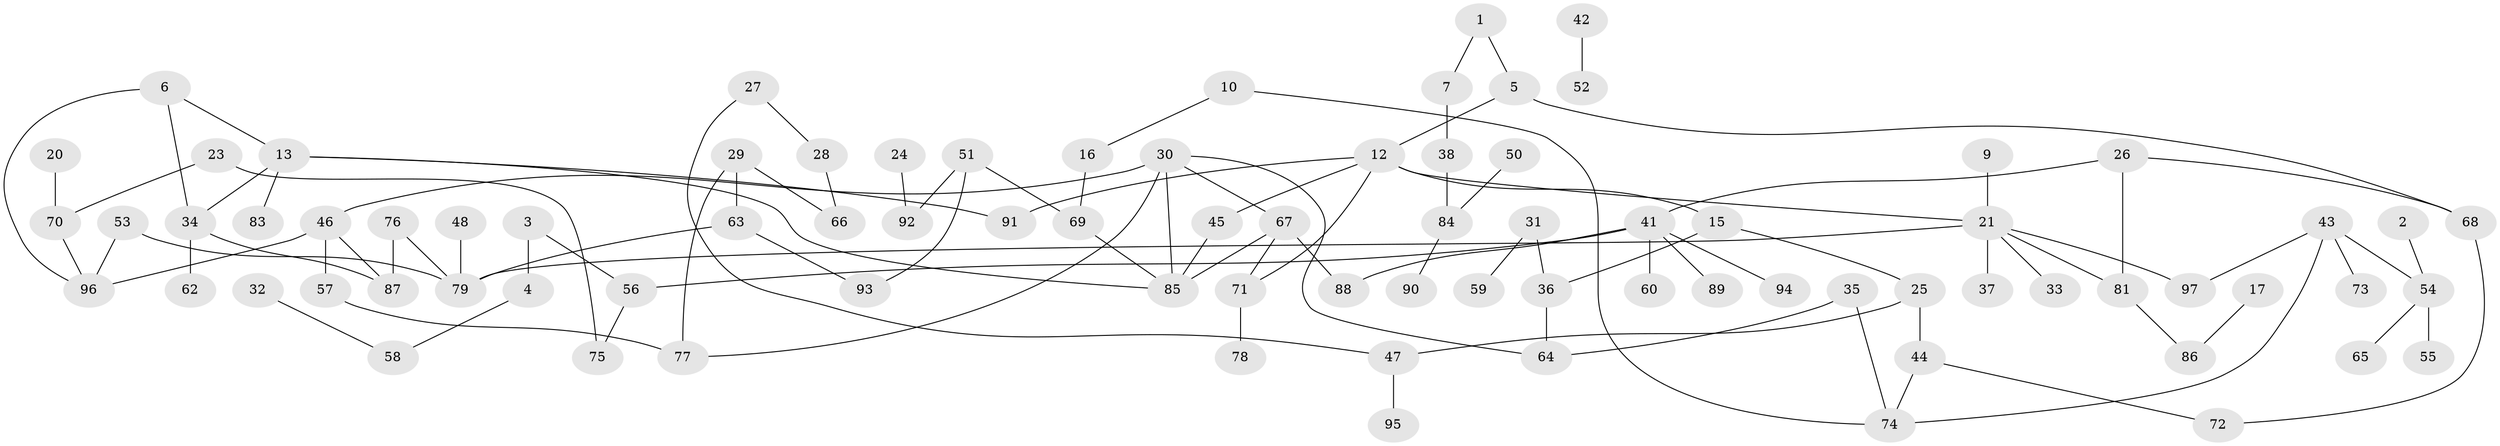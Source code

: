 // original degree distribution, {1: 0.3014705882352941, 2: 0.2867647058823529, 3: 0.22058823529411764, 0: 0.0661764705882353, 4: 0.08088235294117647, 6: 0.022058823529411766, 5: 0.022058823529411766}
// Generated by graph-tools (version 1.1) at 2025/48/03/04/25 22:48:29]
// undirected, 85 vertices, 103 edges
graph export_dot {
  node [color=gray90,style=filled];
  1;
  2;
  3;
  4;
  5;
  6;
  7;
  9;
  10;
  12;
  13;
  15;
  16;
  17;
  20;
  21;
  23;
  24;
  25;
  26;
  27;
  28;
  29;
  30;
  31;
  32;
  33;
  34;
  35;
  36;
  37;
  38;
  41;
  42;
  43;
  44;
  45;
  46;
  47;
  48;
  50;
  51;
  52;
  53;
  54;
  55;
  56;
  57;
  58;
  59;
  60;
  62;
  63;
  64;
  65;
  66;
  67;
  68;
  69;
  70;
  71;
  72;
  73;
  74;
  75;
  76;
  77;
  78;
  79;
  81;
  83;
  84;
  85;
  86;
  87;
  88;
  89;
  90;
  91;
  92;
  93;
  94;
  95;
  96;
  97;
  1 -- 5 [weight=1.0];
  1 -- 7 [weight=1.0];
  2 -- 54 [weight=1.0];
  3 -- 4 [weight=1.0];
  3 -- 56 [weight=1.0];
  4 -- 58 [weight=1.0];
  5 -- 12 [weight=1.0];
  5 -- 68 [weight=1.0];
  6 -- 13 [weight=1.0];
  6 -- 34 [weight=1.0];
  6 -- 96 [weight=1.0];
  7 -- 38 [weight=1.0];
  9 -- 21 [weight=1.0];
  10 -- 16 [weight=1.0];
  10 -- 74 [weight=1.0];
  12 -- 15 [weight=1.0];
  12 -- 21 [weight=2.0];
  12 -- 45 [weight=1.0];
  12 -- 71 [weight=1.0];
  12 -- 91 [weight=1.0];
  13 -- 34 [weight=1.0];
  13 -- 83 [weight=1.0];
  13 -- 85 [weight=1.0];
  13 -- 91 [weight=1.0];
  15 -- 25 [weight=1.0];
  15 -- 36 [weight=1.0];
  16 -- 69 [weight=1.0];
  17 -- 86 [weight=1.0];
  20 -- 70 [weight=1.0];
  21 -- 33 [weight=1.0];
  21 -- 37 [weight=1.0];
  21 -- 79 [weight=1.0];
  21 -- 81 [weight=1.0];
  21 -- 97 [weight=1.0];
  23 -- 70 [weight=1.0];
  23 -- 75 [weight=1.0];
  24 -- 92 [weight=1.0];
  25 -- 44 [weight=1.0];
  25 -- 47 [weight=1.0];
  26 -- 41 [weight=1.0];
  26 -- 68 [weight=1.0];
  26 -- 81 [weight=1.0];
  27 -- 28 [weight=1.0];
  27 -- 47 [weight=1.0];
  28 -- 66 [weight=1.0];
  29 -- 63 [weight=1.0];
  29 -- 66 [weight=1.0];
  29 -- 77 [weight=1.0];
  30 -- 46 [weight=1.0];
  30 -- 64 [weight=1.0];
  30 -- 67 [weight=1.0];
  30 -- 77 [weight=1.0];
  30 -- 85 [weight=1.0];
  31 -- 36 [weight=1.0];
  31 -- 59 [weight=1.0];
  32 -- 58 [weight=1.0];
  34 -- 62 [weight=1.0];
  34 -- 87 [weight=1.0];
  35 -- 64 [weight=1.0];
  35 -- 74 [weight=1.0];
  36 -- 64 [weight=1.0];
  38 -- 84 [weight=1.0];
  41 -- 56 [weight=1.0];
  41 -- 60 [weight=1.0];
  41 -- 88 [weight=1.0];
  41 -- 89 [weight=1.0];
  41 -- 94 [weight=1.0];
  42 -- 52 [weight=1.0];
  43 -- 54 [weight=1.0];
  43 -- 73 [weight=1.0];
  43 -- 74 [weight=1.0];
  43 -- 97 [weight=1.0];
  44 -- 72 [weight=1.0];
  44 -- 74 [weight=1.0];
  45 -- 85 [weight=1.0];
  46 -- 57 [weight=1.0];
  46 -- 87 [weight=1.0];
  46 -- 96 [weight=1.0];
  47 -- 95 [weight=1.0];
  48 -- 79 [weight=1.0];
  50 -- 84 [weight=1.0];
  51 -- 69 [weight=1.0];
  51 -- 92 [weight=1.0];
  51 -- 93 [weight=1.0];
  53 -- 79 [weight=1.0];
  53 -- 96 [weight=1.0];
  54 -- 55 [weight=1.0];
  54 -- 65 [weight=1.0];
  56 -- 75 [weight=1.0];
  57 -- 77 [weight=1.0];
  63 -- 79 [weight=1.0];
  63 -- 93 [weight=1.0];
  67 -- 71 [weight=1.0];
  67 -- 85 [weight=1.0];
  67 -- 88 [weight=1.0];
  68 -- 72 [weight=1.0];
  69 -- 85 [weight=1.0];
  70 -- 96 [weight=1.0];
  71 -- 78 [weight=1.0];
  76 -- 79 [weight=1.0];
  76 -- 87 [weight=1.0];
  81 -- 86 [weight=1.0];
  84 -- 90 [weight=1.0];
}
